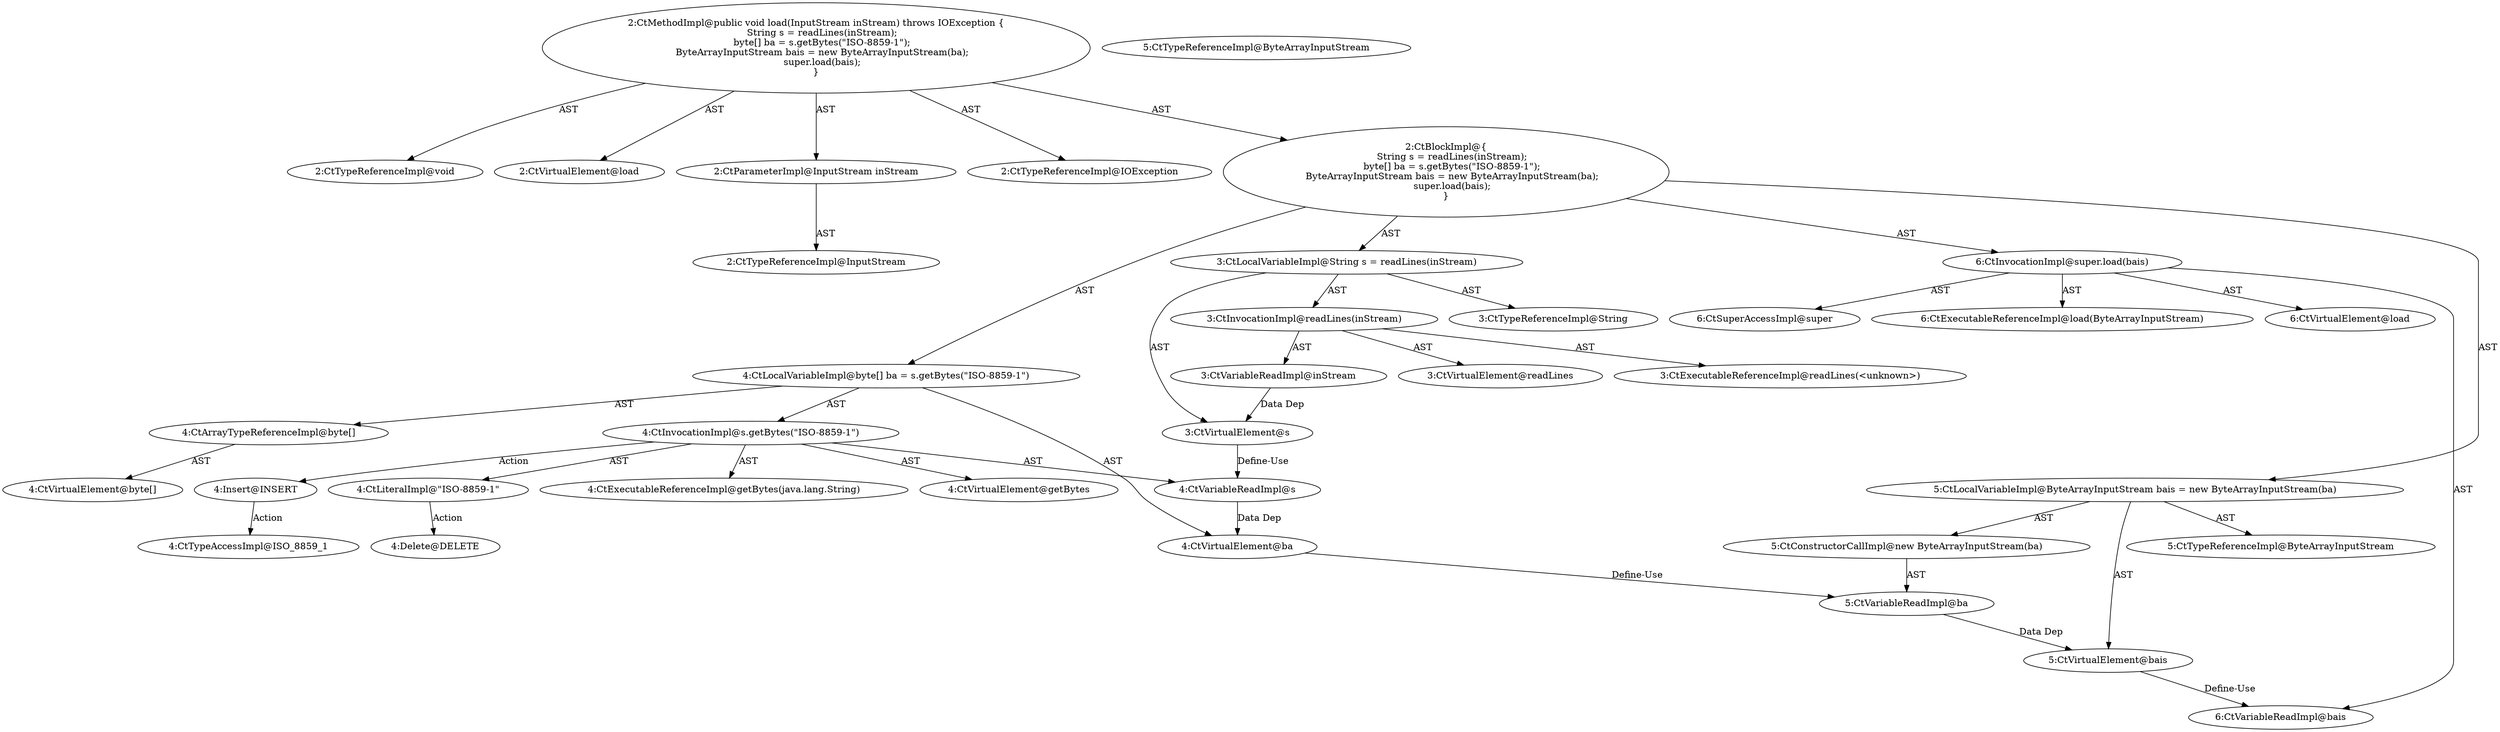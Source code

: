 digraph "load#?,InputStream" {
0 [label="2:CtTypeReferenceImpl@void" shape=ellipse]
1 [label="2:CtVirtualElement@load" shape=ellipse]
2 [label="2:CtParameterImpl@InputStream inStream" shape=ellipse]
3 [label="2:CtTypeReferenceImpl@InputStream" shape=ellipse]
4 [label="2:CtTypeReferenceImpl@IOException" shape=ellipse]
5 [label="3:CtTypeReferenceImpl@String" shape=ellipse]
6 [label="3:CtExecutableReferenceImpl@readLines(<unknown>)" shape=ellipse]
7 [label="3:CtVirtualElement@readLines" shape=ellipse]
8 [label="3:CtVariableReadImpl@inStream" shape=ellipse]
9 [label="3:CtInvocationImpl@readLines(inStream)" shape=ellipse]
10 [label="3:CtVirtualElement@s" shape=ellipse]
11 [label="3:CtLocalVariableImpl@String s = readLines(inStream)" shape=ellipse]
12 [label="4:CtVirtualElement@byte[]" shape=ellipse]
13 [label="4:CtArrayTypeReferenceImpl@byte[]" shape=ellipse]
14 [label="4:CtExecutableReferenceImpl@getBytes(java.lang.String)" shape=ellipse]
15 [label="4:CtVirtualElement@getBytes" shape=ellipse]
16 [label="4:CtVariableReadImpl@s" shape=ellipse]
17 [label="4:CtLiteralImpl@\"ISO-8859-1\"" shape=ellipse]
18 [label="4:CtInvocationImpl@s.getBytes(\"ISO-8859-1\")" shape=ellipse]
19 [label="4:CtVirtualElement@ba" shape=ellipse]
20 [label="4:CtLocalVariableImpl@byte[] ba = s.getBytes(\"ISO-8859-1\")" shape=ellipse]
21 [label="5:CtTypeReferenceImpl@ByteArrayInputStream" shape=ellipse]
22 [label="5:CtTypeReferenceImpl@ByteArrayInputStream" shape=ellipse]
23 [label="5:CtVariableReadImpl@ba" shape=ellipse]
24 [label="5:CtConstructorCallImpl@new ByteArrayInputStream(ba)" shape=ellipse]
25 [label="5:CtVirtualElement@bais" shape=ellipse]
26 [label="5:CtLocalVariableImpl@ByteArrayInputStream bais = new ByteArrayInputStream(ba)" shape=ellipse]
27 [label="6:CtExecutableReferenceImpl@load(ByteArrayInputStream)" shape=ellipse]
28 [label="6:CtVirtualElement@load" shape=ellipse]
29 [label="6:CtSuperAccessImpl@super" shape=ellipse]
30 [label="6:CtVariableReadImpl@bais" shape=ellipse]
31 [label="6:CtInvocationImpl@super.load(bais)" shape=ellipse]
32 [label="2:CtBlockImpl@\{
    String s = readLines(inStream);
    byte[] ba = s.getBytes(\"ISO-8859-1\");
    ByteArrayInputStream bais = new ByteArrayInputStream(ba);
    super.load(bais);
\}" shape=ellipse]
33 [label="2:CtMethodImpl@public void load(InputStream inStream) throws IOException \{
    String s = readLines(inStream);
    byte[] ba = s.getBytes(\"ISO-8859-1\");
    ByteArrayInputStream bais = new ByteArrayInputStream(ba);
    super.load(bais);
\}" shape=ellipse]
34 [label="4:Delete@DELETE" shape=ellipse]
35 [label="4:Insert@INSERT" shape=ellipse]
36 [label="4:CtTypeAccessImpl@ISO_8859_1" shape=ellipse]
2 -> 3 [label="AST"];
8 -> 10 [label="Data Dep"];
9 -> 7 [label="AST"];
9 -> 6 [label="AST"];
9 -> 8 [label="AST"];
10 -> 16 [label="Define-Use"];
11 -> 10 [label="AST"];
11 -> 5 [label="AST"];
11 -> 9 [label="AST"];
13 -> 12 [label="AST"];
16 -> 19 [label="Data Dep"];
17 -> 34 [label="Action"];
18 -> 15 [label="AST"];
18 -> 16 [label="AST"];
18 -> 14 [label="AST"];
18 -> 17 [label="AST"];
18 -> 35 [label="Action"];
19 -> 23 [label="Define-Use"];
20 -> 19 [label="AST"];
20 -> 13 [label="AST"];
20 -> 18 [label="AST"];
23 -> 25 [label="Data Dep"];
24 -> 23 [label="AST"];
25 -> 30 [label="Define-Use"];
26 -> 25 [label="AST"];
26 -> 21 [label="AST"];
26 -> 24 [label="AST"];
31 -> 28 [label="AST"];
31 -> 29 [label="AST"];
31 -> 27 [label="AST"];
31 -> 30 [label="AST"];
32 -> 11 [label="AST"];
32 -> 20 [label="AST"];
32 -> 26 [label="AST"];
32 -> 31 [label="AST"];
33 -> 1 [label="AST"];
33 -> 0 [label="AST"];
33 -> 2 [label="AST"];
33 -> 4 [label="AST"];
33 -> 32 [label="AST"];
35 -> 36 [label="Action"];
}